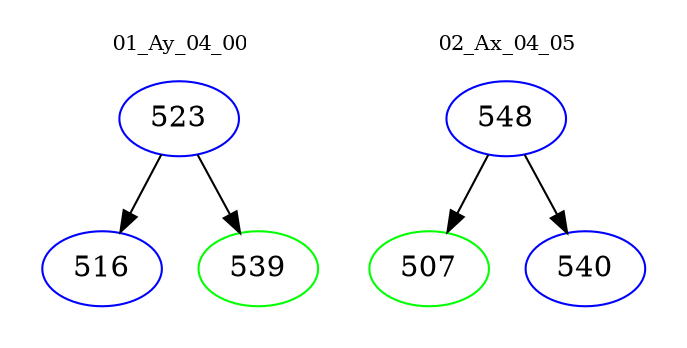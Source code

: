 digraph{
subgraph cluster_0 {
color = white
label = "01_Ay_04_00";
fontsize=10;
T0_523 [label="523", color="blue"]
T0_523 -> T0_516 [color="black"]
T0_516 [label="516", color="blue"]
T0_523 -> T0_539 [color="black"]
T0_539 [label="539", color="green"]
}
subgraph cluster_1 {
color = white
label = "02_Ax_04_05";
fontsize=10;
T1_548 [label="548", color="blue"]
T1_548 -> T1_507 [color="black"]
T1_507 [label="507", color="green"]
T1_548 -> T1_540 [color="black"]
T1_540 [label="540", color="blue"]
}
}
